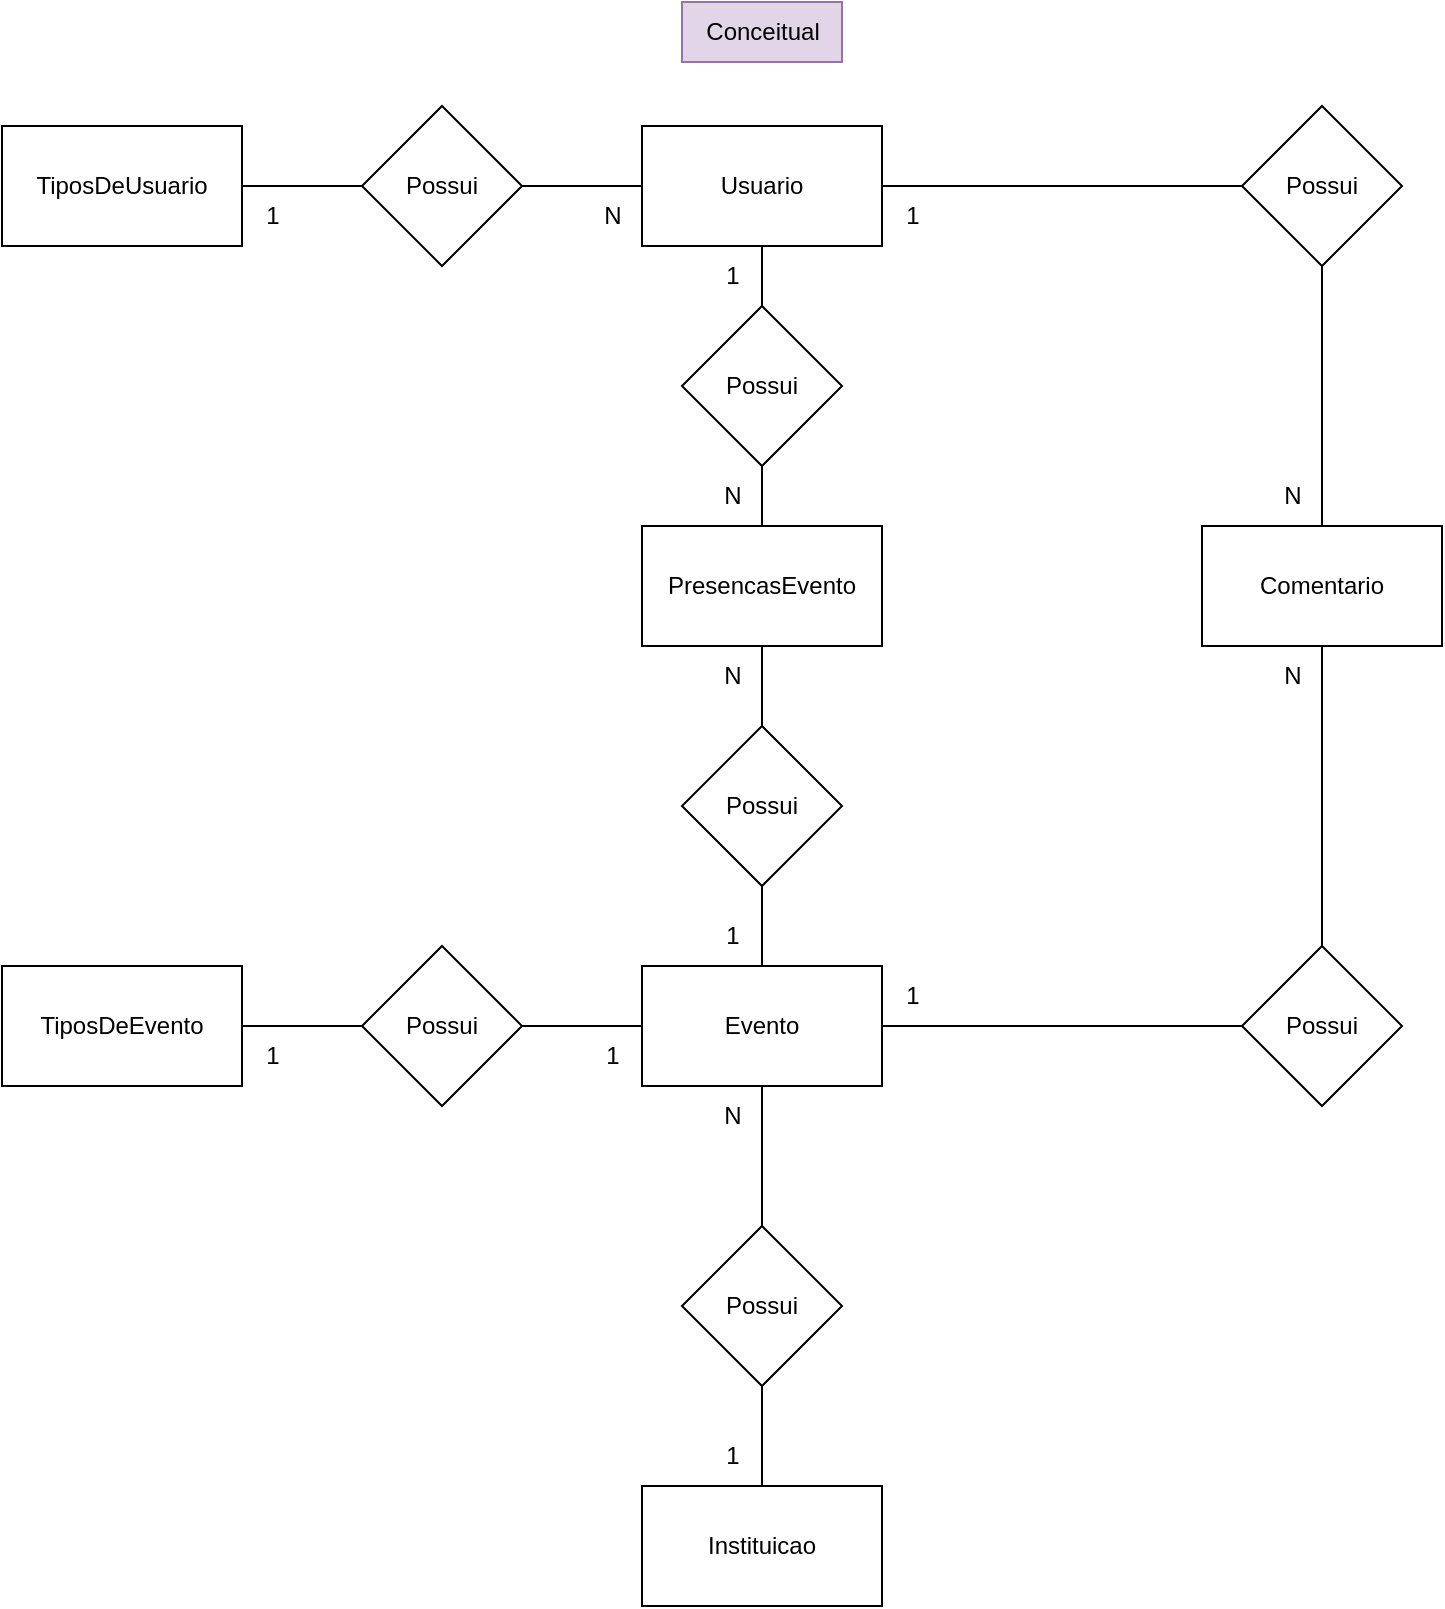 <mxfile version="21.6.7" type="device" pages="3">
  <diagram name="Página-1" id="TxITNb16myRC5j5fWGCL">
    <mxGraphModel dx="3434" dy="1436" grid="1" gridSize="10" guides="1" tooltips="1" connect="1" arrows="1" fold="1" page="1" pageScale="1" pageWidth="827" pageHeight="1169" math="0" shadow="0">
      <root>
        <mxCell id="0" />
        <mxCell id="1" parent="0" />
        <mxCell id="NT3encdTBeOaPiVJ_I1P-21" style="edgeStyle=orthogonalEdgeStyle;rounded=0;orthogonalLoop=1;jettySize=auto;html=1;exitX=0.5;exitY=1;exitDx=0;exitDy=0;entryX=0.5;entryY=0;entryDx=0;entryDy=0;endArrow=none;endFill=0;labelBackgroundColor=none;fontColor=default;" parent="1" source="NT3encdTBeOaPiVJ_I1P-1" target="NT3encdTBeOaPiVJ_I1P-20" edge="1">
          <mxGeometry relative="1" as="geometry" />
        </mxCell>
        <mxCell id="NT3encdTBeOaPiVJ_I1P-38" style="edgeStyle=orthogonalEdgeStyle;rounded=0;orthogonalLoop=1;jettySize=auto;html=1;exitX=1;exitY=0.5;exitDx=0;exitDy=0;entryX=0;entryY=0.5;entryDx=0;entryDy=0;endArrow=none;endFill=0;labelBackgroundColor=none;fontColor=default;" parent="1" source="NT3encdTBeOaPiVJ_I1P-1" edge="1">
          <mxGeometry relative="1" as="geometry">
            <mxPoint x="240" y="160" as="targetPoint" />
          </mxGeometry>
        </mxCell>
        <mxCell id="NT3encdTBeOaPiVJ_I1P-1" value="Usuario" style="rounded=0;whiteSpace=wrap;html=1;labelBackgroundColor=none;" parent="1" vertex="1">
          <mxGeometry x="-60" y="130" width="120" height="60" as="geometry" />
        </mxCell>
        <mxCell id="NT3encdTBeOaPiVJ_I1P-18" style="edgeStyle=orthogonalEdgeStyle;rounded=0;orthogonalLoop=1;jettySize=auto;html=1;exitX=1;exitY=0.5;exitDx=0;exitDy=0;entryX=0;entryY=0.5;entryDx=0;entryDy=0;endArrow=none;endFill=0;labelBackgroundColor=none;fontColor=default;" parent="1" source="NT3encdTBeOaPiVJ_I1P-2" target="NT3encdTBeOaPiVJ_I1P-17" edge="1">
          <mxGeometry relative="1" as="geometry" />
        </mxCell>
        <mxCell id="NT3encdTBeOaPiVJ_I1P-2" value="TiposDeUsuario" style="rounded=0;whiteSpace=wrap;html=1;labelBackgroundColor=none;" parent="1" vertex="1">
          <mxGeometry x="-380" y="130" width="120" height="60" as="geometry" />
        </mxCell>
        <mxCell id="NT3encdTBeOaPiVJ_I1P-32" style="edgeStyle=orthogonalEdgeStyle;rounded=0;orthogonalLoop=1;jettySize=auto;html=1;exitX=0.5;exitY=1;exitDx=0;exitDy=0;entryX=0.5;entryY=0;entryDx=0;entryDy=0;endArrow=none;endFill=0;labelBackgroundColor=none;fontColor=default;" parent="1" source="NT3encdTBeOaPiVJ_I1P-4" target="NT3encdTBeOaPiVJ_I1P-29" edge="1">
          <mxGeometry relative="1" as="geometry" />
        </mxCell>
        <mxCell id="NT3encdTBeOaPiVJ_I1P-36" style="edgeStyle=orthogonalEdgeStyle;rounded=0;orthogonalLoop=1;jettySize=auto;html=1;exitX=1;exitY=0.5;exitDx=0;exitDy=0;entryX=0;entryY=0.5;entryDx=0;entryDy=0;endArrow=none;endFill=0;labelBackgroundColor=none;fontColor=default;" parent="1" source="NT3encdTBeOaPiVJ_I1P-4" edge="1">
          <mxGeometry relative="1" as="geometry">
            <mxPoint x="240" y="580.0" as="targetPoint" />
          </mxGeometry>
        </mxCell>
        <mxCell id="NT3encdTBeOaPiVJ_I1P-4" value="Evento" style="rounded=0;whiteSpace=wrap;html=1;labelBackgroundColor=none;" parent="1" vertex="1">
          <mxGeometry x="-60" y="550" width="120" height="60" as="geometry" />
        </mxCell>
        <mxCell id="NT3encdTBeOaPiVJ_I1P-27" style="edgeStyle=orthogonalEdgeStyle;rounded=0;orthogonalLoop=1;jettySize=auto;html=1;exitX=1;exitY=0.5;exitDx=0;exitDy=0;entryX=0;entryY=0.5;entryDx=0;entryDy=0;endArrow=none;endFill=0;labelBackgroundColor=none;fontColor=default;" parent="1" source="NT3encdTBeOaPiVJ_I1P-5" target="NT3encdTBeOaPiVJ_I1P-26" edge="1">
          <mxGeometry relative="1" as="geometry" />
        </mxCell>
        <mxCell id="NT3encdTBeOaPiVJ_I1P-5" value="TiposDeEvento" style="rounded=0;whiteSpace=wrap;html=1;labelBackgroundColor=none;" parent="1" vertex="1">
          <mxGeometry x="-380" y="550" width="120" height="60" as="geometry" />
        </mxCell>
        <mxCell id="NT3encdTBeOaPiVJ_I1P-11" value="PresencasEvento" style="rounded=0;whiteSpace=wrap;html=1;labelBackgroundColor=none;" parent="1" vertex="1">
          <mxGeometry x="-60" y="330" width="120" height="60" as="geometry" />
        </mxCell>
        <mxCell id="NT3encdTBeOaPiVJ_I1P-14" value="Instituicao" style="rounded=0;whiteSpace=wrap;html=1;labelBackgroundColor=none;" parent="1" vertex="1">
          <mxGeometry x="-60" y="810" width="120" height="60" as="geometry" />
        </mxCell>
        <mxCell id="NT3encdTBeOaPiVJ_I1P-15" value="Comentario" style="rounded=0;whiteSpace=wrap;html=1;labelBackgroundColor=none;" parent="1" vertex="1">
          <mxGeometry x="220" y="330" width="120" height="60" as="geometry" />
        </mxCell>
        <mxCell id="NT3encdTBeOaPiVJ_I1P-19" style="edgeStyle=orthogonalEdgeStyle;rounded=0;orthogonalLoop=1;jettySize=auto;html=1;exitX=1;exitY=0.5;exitDx=0;exitDy=0;entryX=0;entryY=0.5;entryDx=0;entryDy=0;endArrow=none;endFill=0;labelBackgroundColor=none;fontColor=default;" parent="1" source="NT3encdTBeOaPiVJ_I1P-17" target="NT3encdTBeOaPiVJ_I1P-1" edge="1">
          <mxGeometry relative="1" as="geometry" />
        </mxCell>
        <mxCell id="NT3encdTBeOaPiVJ_I1P-17" value="Possui" style="rhombus;whiteSpace=wrap;html=1;labelBackgroundColor=none;" parent="1" vertex="1">
          <mxGeometry x="-200" y="120" width="80" height="80" as="geometry" />
        </mxCell>
        <mxCell id="NT3encdTBeOaPiVJ_I1P-22" style="edgeStyle=orthogonalEdgeStyle;rounded=0;orthogonalLoop=1;jettySize=auto;html=1;exitX=0.5;exitY=1;exitDx=0;exitDy=0;endArrow=none;endFill=0;labelBackgroundColor=none;fontColor=default;" parent="1" source="NT3encdTBeOaPiVJ_I1P-20" target="NT3encdTBeOaPiVJ_I1P-11" edge="1">
          <mxGeometry relative="1" as="geometry" />
        </mxCell>
        <mxCell id="NT3encdTBeOaPiVJ_I1P-20" value="Possui" style="rhombus;whiteSpace=wrap;html=1;labelBackgroundColor=none;" parent="1" vertex="1">
          <mxGeometry x="-40" y="220" width="80" height="80" as="geometry" />
        </mxCell>
        <mxCell id="NT3encdTBeOaPiVJ_I1P-25" style="edgeStyle=orthogonalEdgeStyle;rounded=0;orthogonalLoop=1;jettySize=auto;html=1;exitX=0.5;exitY=1;exitDx=0;exitDy=0;entryX=0.5;entryY=0;entryDx=0;entryDy=0;endArrow=none;endFill=0;labelBackgroundColor=none;fontColor=default;" parent="1" source="NT3encdTBeOaPiVJ_I1P-23" target="NT3encdTBeOaPiVJ_I1P-4" edge="1">
          <mxGeometry relative="1" as="geometry" />
        </mxCell>
        <mxCell id="u9tZD5u2JIxB1vSfO48r-9" style="edgeStyle=orthogonalEdgeStyle;rounded=0;orthogonalLoop=1;jettySize=auto;html=1;exitX=0.5;exitY=0;exitDx=0;exitDy=0;entryX=0.5;entryY=1;entryDx=0;entryDy=0;endArrow=none;endFill=0;labelBackgroundColor=none;fontColor=default;" parent="1" source="NT3encdTBeOaPiVJ_I1P-23" target="NT3encdTBeOaPiVJ_I1P-11" edge="1">
          <mxGeometry relative="1" as="geometry" />
        </mxCell>
        <mxCell id="NT3encdTBeOaPiVJ_I1P-23" value="Possui" style="rhombus;whiteSpace=wrap;html=1;labelBackgroundColor=none;" parent="1" vertex="1">
          <mxGeometry x="-40" y="430" width="80" height="80" as="geometry" />
        </mxCell>
        <mxCell id="NT3encdTBeOaPiVJ_I1P-28" style="edgeStyle=orthogonalEdgeStyle;rounded=0;orthogonalLoop=1;jettySize=auto;html=1;exitX=1;exitY=0.5;exitDx=0;exitDy=0;entryX=0;entryY=0.5;entryDx=0;entryDy=0;endArrow=none;endFill=0;labelBackgroundColor=none;fontColor=default;" parent="1" source="NT3encdTBeOaPiVJ_I1P-26" target="NT3encdTBeOaPiVJ_I1P-4" edge="1">
          <mxGeometry relative="1" as="geometry" />
        </mxCell>
        <mxCell id="NT3encdTBeOaPiVJ_I1P-26" value="Possui" style="rhombus;whiteSpace=wrap;html=1;labelBackgroundColor=none;" parent="1" vertex="1">
          <mxGeometry x="-200" y="540" width="80" height="80" as="geometry" />
        </mxCell>
        <mxCell id="NT3encdTBeOaPiVJ_I1P-33" style="edgeStyle=orthogonalEdgeStyle;rounded=0;orthogonalLoop=1;jettySize=auto;html=1;exitX=0.5;exitY=1;exitDx=0;exitDy=0;entryX=0.5;entryY=0;entryDx=0;entryDy=0;endArrow=none;endFill=0;labelBackgroundColor=none;fontColor=default;" parent="1" source="NT3encdTBeOaPiVJ_I1P-29" target="NT3encdTBeOaPiVJ_I1P-14" edge="1">
          <mxGeometry relative="1" as="geometry" />
        </mxCell>
        <mxCell id="NT3encdTBeOaPiVJ_I1P-29" value="Possui" style="rhombus;whiteSpace=wrap;html=1;labelBackgroundColor=none;" parent="1" vertex="1">
          <mxGeometry x="-40" y="680" width="80" height="80" as="geometry" />
        </mxCell>
        <mxCell id="NT3encdTBeOaPiVJ_I1P-37" style="edgeStyle=orthogonalEdgeStyle;rounded=0;orthogonalLoop=1;jettySize=auto;html=1;entryX=0.5;entryY=1;entryDx=0;entryDy=0;endArrow=none;endFill=0;labelBackgroundColor=none;fontColor=default;" parent="1" edge="1">
          <mxGeometry relative="1" as="geometry">
            <mxPoint x="280" y="540.0" as="sourcePoint" />
            <mxPoint x="280" y="390" as="targetPoint" />
          </mxGeometry>
        </mxCell>
        <mxCell id="NT3encdTBeOaPiVJ_I1P-34" value="Possui" style="rhombus;whiteSpace=wrap;html=1;labelBackgroundColor=none;" parent="1" vertex="1">
          <mxGeometry x="240" y="540" width="80" height="80" as="geometry" />
        </mxCell>
        <mxCell id="NT3encdTBeOaPiVJ_I1P-39" style="edgeStyle=orthogonalEdgeStyle;rounded=0;orthogonalLoop=1;jettySize=auto;html=1;exitX=0.5;exitY=1;exitDx=0;exitDy=0;entryX=0.5;entryY=0;entryDx=0;entryDy=0;endArrow=none;endFill=0;labelBackgroundColor=none;fontColor=default;" parent="1" edge="1">
          <mxGeometry relative="1" as="geometry">
            <mxPoint x="280" y="200" as="sourcePoint" />
            <mxPoint x="280" y="330" as="targetPoint" />
          </mxGeometry>
        </mxCell>
        <mxCell id="NT3encdTBeOaPiVJ_I1P-35" value="Possui" style="rhombus;whiteSpace=wrap;html=1;labelBackgroundColor=none;" parent="1" vertex="1">
          <mxGeometry x="240" y="120" width="80" height="80" as="geometry" />
        </mxCell>
        <mxCell id="NT3encdTBeOaPiVJ_I1P-40" value="1" style="text;html=1;align=center;verticalAlign=middle;resizable=0;points=[];autosize=1;strokeColor=none;fillColor=none;labelBackgroundColor=none;" parent="1" vertex="1">
          <mxGeometry x="-260" y="160" width="30" height="30" as="geometry" />
        </mxCell>
        <mxCell id="NT3encdTBeOaPiVJ_I1P-41" value="N" style="text;html=1;align=center;verticalAlign=middle;resizable=0;points=[];autosize=1;strokeColor=none;fillColor=none;labelBackgroundColor=none;" parent="1" vertex="1">
          <mxGeometry x="-90" y="160" width="30" height="30" as="geometry" />
        </mxCell>
        <mxCell id="u9tZD5u2JIxB1vSfO48r-2" value="1" style="text;html=1;align=center;verticalAlign=middle;resizable=0;points=[];autosize=1;strokeColor=none;fillColor=none;labelBackgroundColor=none;" parent="1" vertex="1">
          <mxGeometry x="-30" y="190" width="30" height="30" as="geometry" />
        </mxCell>
        <mxCell id="u9tZD5u2JIxB1vSfO48r-3" value="N" style="text;html=1;align=center;verticalAlign=middle;resizable=0;points=[];autosize=1;strokeColor=none;fillColor=none;labelBackgroundColor=none;" parent="1" vertex="1">
          <mxGeometry x="-30" y="300" width="30" height="30" as="geometry" />
        </mxCell>
        <mxCell id="u9tZD5u2JIxB1vSfO48r-4" value="N" style="text;html=1;align=center;verticalAlign=middle;resizable=0;points=[];autosize=1;strokeColor=none;fillColor=none;labelBackgroundColor=none;" parent="1" vertex="1">
          <mxGeometry x="-30" y="390" width="30" height="30" as="geometry" />
        </mxCell>
        <mxCell id="u9tZD5u2JIxB1vSfO48r-6" value="1" style="text;html=1;align=center;verticalAlign=middle;resizable=0;points=[];autosize=1;strokeColor=none;fillColor=none;labelBackgroundColor=none;" parent="1" vertex="1">
          <mxGeometry x="-30" y="520" width="30" height="30" as="geometry" />
        </mxCell>
        <mxCell id="u9tZD5u2JIxB1vSfO48r-7" value="1" style="text;html=1;align=center;verticalAlign=middle;resizable=0;points=[];autosize=1;strokeColor=none;fillColor=none;labelBackgroundColor=none;" parent="1" vertex="1">
          <mxGeometry x="-90" y="580" width="30" height="30" as="geometry" />
        </mxCell>
        <mxCell id="u9tZD5u2JIxB1vSfO48r-8" value="1" style="text;html=1;align=center;verticalAlign=middle;resizable=0;points=[];autosize=1;strokeColor=none;fillColor=none;labelBackgroundColor=none;" parent="1" vertex="1">
          <mxGeometry x="-260" y="580" width="30" height="30" as="geometry" />
        </mxCell>
        <mxCell id="u9tZD5u2JIxB1vSfO48r-10" value="1" style="text;html=1;align=center;verticalAlign=middle;resizable=0;points=[];autosize=1;strokeColor=none;fillColor=none;labelBackgroundColor=none;" parent="1" vertex="1">
          <mxGeometry x="-30" y="780" width="30" height="30" as="geometry" />
        </mxCell>
        <mxCell id="u9tZD5u2JIxB1vSfO48r-11" value="N" style="text;html=1;align=center;verticalAlign=middle;resizable=0;points=[];autosize=1;strokeColor=none;fillColor=none;labelBackgroundColor=none;" parent="1" vertex="1">
          <mxGeometry x="-30" y="610" width="30" height="30" as="geometry" />
        </mxCell>
        <mxCell id="u9tZD5u2JIxB1vSfO48r-12" value="1" style="text;html=1;align=center;verticalAlign=middle;resizable=0;points=[];autosize=1;strokeColor=none;fillColor=none;labelBackgroundColor=none;" parent="1" vertex="1">
          <mxGeometry x="60" y="550" width="30" height="30" as="geometry" />
        </mxCell>
        <mxCell id="u9tZD5u2JIxB1vSfO48r-13" value="N" style="text;html=1;align=center;verticalAlign=middle;resizable=0;points=[];autosize=1;strokeColor=none;fillColor=none;labelBackgroundColor=none;" parent="1" vertex="1">
          <mxGeometry x="250" y="390" width="30" height="30" as="geometry" />
        </mxCell>
        <mxCell id="u9tZD5u2JIxB1vSfO48r-14" value="1" style="text;html=1;align=center;verticalAlign=middle;resizable=0;points=[];autosize=1;strokeColor=none;fillColor=none;labelBackgroundColor=none;" parent="1" vertex="1">
          <mxGeometry x="60" y="160" width="30" height="30" as="geometry" />
        </mxCell>
        <mxCell id="u9tZD5u2JIxB1vSfO48r-15" value="N" style="text;html=1;align=center;verticalAlign=middle;resizable=0;points=[];autosize=1;strokeColor=none;fillColor=none;labelBackgroundColor=none;" parent="1" vertex="1">
          <mxGeometry x="250" y="300" width="30" height="30" as="geometry" />
        </mxCell>
        <mxCell id="u9tZD5u2JIxB1vSfO48r-16" value="Conceitual" style="text;html=1;align=center;verticalAlign=middle;resizable=0;points=[];autosize=1;labelBackgroundColor=none;fillColor=#e1d5e7;strokeColor=#9673a6;" parent="1" vertex="1">
          <mxGeometry x="-40" y="68" width="80" height="30" as="geometry" />
        </mxCell>
      </root>
    </mxGraphModel>
  </diagram>
  <diagram id="GRim52gsspnx2wR2ThnN" name="Página-2">
    <mxGraphModel dx="2261" dy="790" grid="1" gridSize="10" guides="1" tooltips="1" connect="1" arrows="1" fold="1" page="1" pageScale="1" pageWidth="827" pageHeight="1169" math="0" shadow="0">
      <root>
        <mxCell id="0" />
        <mxCell id="1" parent="0" />
        <mxCell id="PRXvlnKpvdavrpz8xx1M-43" value="Lógico" style="text;html=1;align=center;verticalAlign=middle;resizable=0;points=[];autosize=1;labelBackgroundColor=none;fillColor=#e1d5e7;strokeColor=#9673a6;" parent="1" vertex="1">
          <mxGeometry x="-30" y="60" width="60" height="30" as="geometry" />
        </mxCell>
        <mxCell id="PRXvlnKpvdavrpz8xx1M-44" value="TiposDeUsuario" style="shape=table;startSize=30;container=1;collapsible=1;childLayout=tableLayout;fixedRows=1;rowLines=0;fontStyle=1;align=center;resizeLast=1;html=1;labelBackgroundColor=none;" parent="1" vertex="1">
          <mxGeometry x="-600" y="190" width="180" height="90" as="geometry" />
        </mxCell>
        <mxCell id="PRXvlnKpvdavrpz8xx1M-45" value="" style="shape=tableRow;horizontal=0;startSize=0;swimlaneHead=0;swimlaneBody=0;fillColor=none;collapsible=0;dropTarget=0;points=[[0,0.5],[1,0.5]];portConstraint=eastwest;top=0;left=0;right=0;bottom=1;labelBackgroundColor=none;" parent="PRXvlnKpvdavrpz8xx1M-44" vertex="1">
          <mxGeometry y="30" width="180" height="30" as="geometry" />
        </mxCell>
        <mxCell id="PRXvlnKpvdavrpz8xx1M-46" value="PK" style="shape=partialRectangle;connectable=0;fillColor=none;top=0;left=0;bottom=0;right=0;fontStyle=1;overflow=hidden;whiteSpace=wrap;html=1;labelBackgroundColor=none;" parent="PRXvlnKpvdavrpz8xx1M-45" vertex="1">
          <mxGeometry width="30" height="30" as="geometry">
            <mxRectangle width="30" height="30" as="alternateBounds" />
          </mxGeometry>
        </mxCell>
        <mxCell id="PRXvlnKpvdavrpz8xx1M-47" value="IdTiposDeUsuarios" style="shape=partialRectangle;connectable=0;fillColor=none;top=0;left=0;bottom=0;right=0;align=left;spacingLeft=6;fontStyle=5;overflow=hidden;whiteSpace=wrap;html=1;labelBackgroundColor=none;" parent="PRXvlnKpvdavrpz8xx1M-45" vertex="1">
          <mxGeometry x="30" width="150" height="30" as="geometry">
            <mxRectangle width="150" height="30" as="alternateBounds" />
          </mxGeometry>
        </mxCell>
        <mxCell id="PRXvlnKpvdavrpz8xx1M-48" value="" style="shape=tableRow;horizontal=0;startSize=0;swimlaneHead=0;swimlaneBody=0;fillColor=none;collapsible=0;dropTarget=0;points=[[0,0.5],[1,0.5]];portConstraint=eastwest;top=0;left=0;right=0;bottom=0;labelBackgroundColor=none;" parent="PRXvlnKpvdavrpz8xx1M-44" vertex="1">
          <mxGeometry y="60" width="180" height="30" as="geometry" />
        </mxCell>
        <mxCell id="PRXvlnKpvdavrpz8xx1M-49" value="" style="shape=partialRectangle;connectable=0;fillColor=none;top=0;left=0;bottom=0;right=0;editable=1;overflow=hidden;whiteSpace=wrap;html=1;labelBackgroundColor=none;" parent="PRXvlnKpvdavrpz8xx1M-48" vertex="1">
          <mxGeometry width="30" height="30" as="geometry">
            <mxRectangle width="30" height="30" as="alternateBounds" />
          </mxGeometry>
        </mxCell>
        <mxCell id="PRXvlnKpvdavrpz8xx1M-50" value="TituloTipoUsuario" style="shape=partialRectangle;connectable=0;fillColor=none;top=0;left=0;bottom=0;right=0;align=left;spacingLeft=6;overflow=hidden;whiteSpace=wrap;html=1;labelBackgroundColor=none;" parent="PRXvlnKpvdavrpz8xx1M-48" vertex="1">
          <mxGeometry x="30" width="150" height="30" as="geometry">
            <mxRectangle width="150" height="30" as="alternateBounds" />
          </mxGeometry>
        </mxCell>
        <mxCell id="PRXvlnKpvdavrpz8xx1M-79" value="Usuario" style="shape=table;startSize=30;container=1;collapsible=1;childLayout=tableLayout;fixedRows=1;rowLines=0;fontStyle=1;align=center;resizeLast=1;html=1;whiteSpace=wrap;labelBackgroundColor=none;" parent="1" vertex="1">
          <mxGeometry x="-350" y="190" width="180" height="180" as="geometry" />
        </mxCell>
        <mxCell id="PRXvlnKpvdavrpz8xx1M-80" value="" style="shape=tableRow;horizontal=0;startSize=0;swimlaneHead=0;swimlaneBody=0;fillColor=none;collapsible=0;dropTarget=0;points=[[0,0.5],[1,0.5]];portConstraint=eastwest;top=0;left=0;right=0;bottom=0;html=1;labelBackgroundColor=none;" parent="PRXvlnKpvdavrpz8xx1M-79" vertex="1">
          <mxGeometry y="30" width="180" height="30" as="geometry" />
        </mxCell>
        <mxCell id="PRXvlnKpvdavrpz8xx1M-81" value="PK" style="shape=partialRectangle;connectable=0;fillColor=none;top=0;left=0;bottom=0;right=0;fontStyle=1;overflow=hidden;html=1;whiteSpace=wrap;labelBackgroundColor=none;" parent="PRXvlnKpvdavrpz8xx1M-80" vertex="1">
          <mxGeometry width="60" height="30" as="geometry">
            <mxRectangle width="60" height="30" as="alternateBounds" />
          </mxGeometry>
        </mxCell>
        <mxCell id="PRXvlnKpvdavrpz8xx1M-82" value="IdUsuario" style="shape=partialRectangle;connectable=0;fillColor=none;top=0;left=0;bottom=0;right=0;align=left;spacingLeft=6;fontStyle=5;overflow=hidden;html=1;whiteSpace=wrap;labelBackgroundColor=none;" parent="PRXvlnKpvdavrpz8xx1M-80" vertex="1">
          <mxGeometry x="60" width="120" height="30" as="geometry">
            <mxRectangle width="120" height="30" as="alternateBounds" />
          </mxGeometry>
        </mxCell>
        <mxCell id="PRXvlnKpvdavrpz8xx1M-83" value="" style="shape=tableRow;horizontal=0;startSize=0;swimlaneHead=0;swimlaneBody=0;fillColor=none;collapsible=0;dropTarget=0;points=[[0,0.5],[1,0.5]];portConstraint=eastwest;top=0;left=0;right=0;bottom=1;html=1;labelBackgroundColor=none;" parent="PRXvlnKpvdavrpz8xx1M-79" vertex="1">
          <mxGeometry y="60" width="180" height="30" as="geometry" />
        </mxCell>
        <mxCell id="PRXvlnKpvdavrpz8xx1M-84" value="FK" style="shape=partialRectangle;connectable=0;fillColor=none;top=0;left=0;bottom=0;right=0;fontStyle=1;overflow=hidden;html=1;whiteSpace=wrap;labelBackgroundColor=none;" parent="PRXvlnKpvdavrpz8xx1M-83" vertex="1">
          <mxGeometry width="60" height="30" as="geometry">
            <mxRectangle width="60" height="30" as="alternateBounds" />
          </mxGeometry>
        </mxCell>
        <mxCell id="PRXvlnKpvdavrpz8xx1M-85" value="IdTiposDeUsuario" style="shape=partialRectangle;connectable=0;fillColor=none;top=0;left=0;bottom=0;right=0;align=left;spacingLeft=6;fontStyle=5;overflow=hidden;html=1;whiteSpace=wrap;labelBackgroundColor=none;" parent="PRXvlnKpvdavrpz8xx1M-83" vertex="1">
          <mxGeometry x="60" width="120" height="30" as="geometry">
            <mxRectangle width="120" height="30" as="alternateBounds" />
          </mxGeometry>
        </mxCell>
        <mxCell id="PRXvlnKpvdavrpz8xx1M-86" value="" style="shape=tableRow;horizontal=0;startSize=0;swimlaneHead=0;swimlaneBody=0;fillColor=none;collapsible=0;dropTarget=0;points=[[0,0.5],[1,0.5]];portConstraint=eastwest;top=0;left=0;right=0;bottom=0;html=1;labelBackgroundColor=none;" parent="PRXvlnKpvdavrpz8xx1M-79" vertex="1">
          <mxGeometry y="90" width="180" height="30" as="geometry" />
        </mxCell>
        <mxCell id="PRXvlnKpvdavrpz8xx1M-87" value="" style="shape=partialRectangle;connectable=0;fillColor=none;top=0;left=0;bottom=0;right=0;editable=1;overflow=hidden;html=1;whiteSpace=wrap;labelBackgroundColor=none;" parent="PRXvlnKpvdavrpz8xx1M-86" vertex="1">
          <mxGeometry width="60" height="30" as="geometry">
            <mxRectangle width="60" height="30" as="alternateBounds" />
          </mxGeometry>
        </mxCell>
        <mxCell id="PRXvlnKpvdavrpz8xx1M-88" value="Nome" style="shape=partialRectangle;connectable=0;fillColor=none;top=0;left=0;bottom=0;right=0;align=left;spacingLeft=6;overflow=hidden;html=1;whiteSpace=wrap;labelBackgroundColor=none;" parent="PRXvlnKpvdavrpz8xx1M-86" vertex="1">
          <mxGeometry x="60" width="120" height="30" as="geometry">
            <mxRectangle width="120" height="30" as="alternateBounds" />
          </mxGeometry>
        </mxCell>
        <mxCell id="PRXvlnKpvdavrpz8xx1M-89" value="" style="shape=tableRow;horizontal=0;startSize=0;swimlaneHead=0;swimlaneBody=0;fillColor=none;collapsible=0;dropTarget=0;points=[[0,0.5],[1,0.5]];portConstraint=eastwest;top=0;left=0;right=0;bottom=0;html=1;labelBackgroundColor=none;" parent="PRXvlnKpvdavrpz8xx1M-79" vertex="1">
          <mxGeometry y="120" width="180" height="30" as="geometry" />
        </mxCell>
        <mxCell id="PRXvlnKpvdavrpz8xx1M-90" value="" style="shape=partialRectangle;connectable=0;fillColor=none;top=0;left=0;bottom=0;right=0;editable=1;overflow=hidden;html=1;whiteSpace=wrap;labelBackgroundColor=none;" parent="PRXvlnKpvdavrpz8xx1M-89" vertex="1">
          <mxGeometry width="60" height="30" as="geometry">
            <mxRectangle width="60" height="30" as="alternateBounds" />
          </mxGeometry>
        </mxCell>
        <mxCell id="PRXvlnKpvdavrpz8xx1M-91" value="Email" style="shape=partialRectangle;connectable=0;fillColor=none;top=0;left=0;bottom=0;right=0;align=left;spacingLeft=6;overflow=hidden;html=1;whiteSpace=wrap;labelBackgroundColor=none;" parent="PRXvlnKpvdavrpz8xx1M-89" vertex="1">
          <mxGeometry x="60" width="120" height="30" as="geometry">
            <mxRectangle width="120" height="30" as="alternateBounds" />
          </mxGeometry>
        </mxCell>
        <mxCell id="PRXvlnKpvdavrpz8xx1M-92" style="shape=tableRow;horizontal=0;startSize=0;swimlaneHead=0;swimlaneBody=0;fillColor=none;collapsible=0;dropTarget=0;points=[[0,0.5],[1,0.5]];portConstraint=eastwest;top=0;left=0;right=0;bottom=0;html=1;labelBackgroundColor=none;" parent="PRXvlnKpvdavrpz8xx1M-79" vertex="1">
          <mxGeometry y="150" width="180" height="30" as="geometry" />
        </mxCell>
        <mxCell id="PRXvlnKpvdavrpz8xx1M-93" style="shape=partialRectangle;connectable=0;fillColor=none;top=0;left=0;bottom=0;right=0;editable=1;overflow=hidden;html=1;whiteSpace=wrap;labelBackgroundColor=none;" parent="PRXvlnKpvdavrpz8xx1M-92" vertex="1">
          <mxGeometry width="60" height="30" as="geometry">
            <mxRectangle width="60" height="30" as="alternateBounds" />
          </mxGeometry>
        </mxCell>
        <mxCell id="PRXvlnKpvdavrpz8xx1M-94" value="Senha" style="shape=partialRectangle;connectable=0;fillColor=none;top=0;left=0;bottom=0;right=0;align=left;spacingLeft=6;overflow=hidden;html=1;whiteSpace=wrap;labelBackgroundColor=none;" parent="PRXvlnKpvdavrpz8xx1M-92" vertex="1">
          <mxGeometry x="60" width="120" height="30" as="geometry">
            <mxRectangle width="120" height="30" as="alternateBounds" />
          </mxGeometry>
        </mxCell>
        <mxCell id="PRXvlnKpvdavrpz8xx1M-96" value="" style="edgeStyle=entityRelationEdgeStyle;fontSize=12;html=1;endArrow=ERoneToMany;rounded=0;entryX=0;entryY=0.5;entryDx=0;entryDy=0;exitX=1;exitY=0.5;exitDx=0;exitDy=0;labelBackgroundColor=none;fontColor=default;" parent="1" source="PRXvlnKpvdavrpz8xx1M-45" target="PRXvlnKpvdavrpz8xx1M-83" edge="1">
          <mxGeometry width="100" height="100" relative="1" as="geometry">
            <mxPoint x="-415" y="260" as="sourcePoint" />
            <mxPoint x="-315" y="160" as="targetPoint" />
          </mxGeometry>
        </mxCell>
        <mxCell id="PRXvlnKpvdavrpz8xx1M-97" value="PresencasEvento" style="shape=table;startSize=30;container=1;collapsible=1;childLayout=tableLayout;fixedRows=1;rowLines=0;fontStyle=1;align=center;resizeLast=1;html=1;whiteSpace=wrap;labelBackgroundColor=none;" parent="1" vertex="1">
          <mxGeometry x="-75" y="190" width="180" height="150" as="geometry" />
        </mxCell>
        <mxCell id="PRXvlnKpvdavrpz8xx1M-98" value="" style="shape=tableRow;horizontal=0;startSize=0;swimlaneHead=0;swimlaneBody=0;fillColor=none;collapsible=0;dropTarget=0;points=[[0,0.5],[1,0.5]];portConstraint=eastwest;top=0;left=0;right=0;bottom=0;html=1;labelBackgroundColor=none;" parent="PRXvlnKpvdavrpz8xx1M-97" vertex="1">
          <mxGeometry y="30" width="180" height="30" as="geometry" />
        </mxCell>
        <mxCell id="PRXvlnKpvdavrpz8xx1M-99" value="PK" style="shape=partialRectangle;connectable=0;fillColor=none;top=0;left=0;bottom=0;right=0;fontStyle=1;overflow=hidden;html=1;whiteSpace=wrap;labelBackgroundColor=none;" parent="PRXvlnKpvdavrpz8xx1M-98" vertex="1">
          <mxGeometry width="60" height="30" as="geometry">
            <mxRectangle width="60" height="30" as="alternateBounds" />
          </mxGeometry>
        </mxCell>
        <mxCell id="PRXvlnKpvdavrpz8xx1M-100" value="IdPresencaEvento" style="shape=partialRectangle;connectable=0;fillColor=none;top=0;left=0;bottom=0;right=0;align=left;spacingLeft=6;fontStyle=5;overflow=hidden;html=1;whiteSpace=wrap;labelBackgroundColor=none;" parent="PRXvlnKpvdavrpz8xx1M-98" vertex="1">
          <mxGeometry x="60" width="120" height="30" as="geometry">
            <mxRectangle width="120" height="30" as="alternateBounds" />
          </mxGeometry>
        </mxCell>
        <mxCell id="PRXvlnKpvdavrpz8xx1M-147" style="shape=tableRow;horizontal=0;startSize=0;swimlaneHead=0;swimlaneBody=0;fillColor=none;collapsible=0;dropTarget=0;points=[[0,0.5],[1,0.5]];portConstraint=eastwest;top=0;left=0;right=0;bottom=0;html=1;labelBackgroundColor=none;" parent="PRXvlnKpvdavrpz8xx1M-97" vertex="1">
          <mxGeometry y="60" width="180" height="30" as="geometry" />
        </mxCell>
        <mxCell id="PRXvlnKpvdavrpz8xx1M-148" value="FK" style="shape=partialRectangle;connectable=0;fillColor=none;top=0;left=0;bottom=0;right=0;fontStyle=1;overflow=hidden;html=1;whiteSpace=wrap;labelBackgroundColor=none;" parent="PRXvlnKpvdavrpz8xx1M-147" vertex="1">
          <mxGeometry width="60" height="30" as="geometry">
            <mxRectangle width="60" height="30" as="alternateBounds" />
          </mxGeometry>
        </mxCell>
        <mxCell id="PRXvlnKpvdavrpz8xx1M-149" value="IdUsuario" style="shape=partialRectangle;connectable=0;fillColor=none;top=0;left=0;bottom=0;right=0;align=left;spacingLeft=6;fontStyle=5;overflow=hidden;html=1;whiteSpace=wrap;labelBackgroundColor=none;" parent="PRXvlnKpvdavrpz8xx1M-147" vertex="1">
          <mxGeometry x="60" width="120" height="30" as="geometry">
            <mxRectangle width="120" height="30" as="alternateBounds" />
          </mxGeometry>
        </mxCell>
        <mxCell id="PRXvlnKpvdavrpz8xx1M-101" value="" style="shape=tableRow;horizontal=0;startSize=0;swimlaneHead=0;swimlaneBody=0;fillColor=none;collapsible=0;dropTarget=0;points=[[0,0.5],[1,0.5]];portConstraint=eastwest;top=0;left=0;right=0;bottom=1;html=1;labelBackgroundColor=none;" parent="PRXvlnKpvdavrpz8xx1M-97" vertex="1">
          <mxGeometry y="90" width="180" height="30" as="geometry" />
        </mxCell>
        <mxCell id="PRXvlnKpvdavrpz8xx1M-102" value="FK" style="shape=partialRectangle;connectable=0;fillColor=none;top=0;left=0;bottom=0;right=0;fontStyle=1;overflow=hidden;html=1;whiteSpace=wrap;labelBackgroundColor=none;" parent="PRXvlnKpvdavrpz8xx1M-101" vertex="1">
          <mxGeometry width="60" height="30" as="geometry">
            <mxRectangle width="60" height="30" as="alternateBounds" />
          </mxGeometry>
        </mxCell>
        <mxCell id="PRXvlnKpvdavrpz8xx1M-103" value="IdEvento" style="shape=partialRectangle;connectable=0;fillColor=none;top=0;left=0;bottom=0;right=0;align=left;spacingLeft=6;fontStyle=5;overflow=hidden;html=1;whiteSpace=wrap;labelBackgroundColor=none;" parent="PRXvlnKpvdavrpz8xx1M-101" vertex="1">
          <mxGeometry x="60" width="120" height="30" as="geometry">
            <mxRectangle width="120" height="30" as="alternateBounds" />
          </mxGeometry>
        </mxCell>
        <mxCell id="PRXvlnKpvdavrpz8xx1M-104" value="" style="shape=tableRow;horizontal=0;startSize=0;swimlaneHead=0;swimlaneBody=0;fillColor=none;collapsible=0;dropTarget=0;points=[[0,0.5],[1,0.5]];portConstraint=eastwest;top=0;left=0;right=0;bottom=0;html=1;labelBackgroundColor=none;" parent="PRXvlnKpvdavrpz8xx1M-97" vertex="1">
          <mxGeometry y="120" width="180" height="30" as="geometry" />
        </mxCell>
        <mxCell id="PRXvlnKpvdavrpz8xx1M-105" value="" style="shape=partialRectangle;connectable=0;fillColor=none;top=0;left=0;bottom=0;right=0;editable=1;overflow=hidden;html=1;whiteSpace=wrap;labelBackgroundColor=none;" parent="PRXvlnKpvdavrpz8xx1M-104" vertex="1">
          <mxGeometry width="60" height="30" as="geometry">
            <mxRectangle width="60" height="30" as="alternateBounds" />
          </mxGeometry>
        </mxCell>
        <mxCell id="PRXvlnKpvdavrpz8xx1M-106" value="Situacao" style="shape=partialRectangle;connectable=0;fillColor=none;top=0;left=0;bottom=0;right=0;align=left;spacingLeft=6;overflow=hidden;html=1;whiteSpace=wrap;labelBackgroundColor=none;" parent="PRXvlnKpvdavrpz8xx1M-104" vertex="1">
          <mxGeometry x="60" width="120" height="30" as="geometry">
            <mxRectangle width="120" height="30" as="alternateBounds" />
          </mxGeometry>
        </mxCell>
        <mxCell id="PRXvlnKpvdavrpz8xx1M-151" value="" style="edgeStyle=entityRelationEdgeStyle;fontSize=12;html=1;endArrow=ERoneToMany;rounded=0;entryX=0;entryY=0.5;entryDx=0;entryDy=0;exitX=1;exitY=0.5;exitDx=0;exitDy=0;labelBackgroundColor=none;fontColor=default;" parent="1" source="PRXvlnKpvdavrpz8xx1M-80" target="PRXvlnKpvdavrpz8xx1M-147" edge="1">
          <mxGeometry width="100" height="100" relative="1" as="geometry">
            <mxPoint x="-145" y="208" as="sourcePoint" />
            <mxPoint x="-115" y="298" as="targetPoint" />
          </mxGeometry>
        </mxCell>
        <mxCell id="PRXvlnKpvdavrpz8xx1M-154" value="Evento" style="shape=table;startSize=30;container=1;collapsible=1;childLayout=tableLayout;fixedRows=1;rowLines=0;fontStyle=1;align=center;resizeLast=1;html=1;whiteSpace=wrap;labelBackgroundColor=none;" parent="1" vertex="1">
          <mxGeometry x="175" y="190" width="180" height="210" as="geometry" />
        </mxCell>
        <mxCell id="PRXvlnKpvdavrpz8xx1M-155" value="" style="shape=tableRow;horizontal=0;startSize=0;swimlaneHead=0;swimlaneBody=0;fillColor=none;collapsible=0;dropTarget=0;points=[[0,0.5],[1,0.5]];portConstraint=eastwest;top=0;left=0;right=0;bottom=0;html=1;labelBackgroundColor=none;" parent="PRXvlnKpvdavrpz8xx1M-154" vertex="1">
          <mxGeometry y="30" width="180" height="30" as="geometry" />
        </mxCell>
        <mxCell id="PRXvlnKpvdavrpz8xx1M-156" value="PK" style="shape=partialRectangle;connectable=0;fillColor=none;top=0;left=0;bottom=0;right=0;fontStyle=1;overflow=hidden;html=1;whiteSpace=wrap;labelBackgroundColor=none;" parent="PRXvlnKpvdavrpz8xx1M-155" vertex="1">
          <mxGeometry width="60" height="30" as="geometry">
            <mxRectangle width="60" height="30" as="alternateBounds" />
          </mxGeometry>
        </mxCell>
        <mxCell id="PRXvlnKpvdavrpz8xx1M-157" value="IdEvento" style="shape=partialRectangle;connectable=0;fillColor=none;top=0;left=0;bottom=0;right=0;align=left;spacingLeft=6;fontStyle=5;overflow=hidden;html=1;whiteSpace=wrap;labelBackgroundColor=none;" parent="PRXvlnKpvdavrpz8xx1M-155" vertex="1">
          <mxGeometry x="60" width="120" height="30" as="geometry">
            <mxRectangle width="120" height="30" as="alternateBounds" />
          </mxGeometry>
        </mxCell>
        <mxCell id="PRXvlnKpvdavrpz8xx1M-170" style="shape=tableRow;horizontal=0;startSize=0;swimlaneHead=0;swimlaneBody=0;fillColor=none;collapsible=0;dropTarget=0;points=[[0,0.5],[1,0.5]];portConstraint=eastwest;top=0;left=0;right=0;bottom=0;html=1;labelBackgroundColor=none;" parent="PRXvlnKpvdavrpz8xx1M-154" vertex="1">
          <mxGeometry y="60" width="180" height="30" as="geometry" />
        </mxCell>
        <mxCell id="PRXvlnKpvdavrpz8xx1M-171" value="FK" style="shape=partialRectangle;connectable=0;fillColor=none;top=0;left=0;bottom=0;right=0;fontStyle=1;overflow=hidden;html=1;whiteSpace=wrap;labelBackgroundColor=none;" parent="PRXvlnKpvdavrpz8xx1M-170" vertex="1">
          <mxGeometry width="60" height="30" as="geometry">
            <mxRectangle width="60" height="30" as="alternateBounds" />
          </mxGeometry>
        </mxCell>
        <mxCell id="PRXvlnKpvdavrpz8xx1M-172" value="IdTipoDeEvento" style="shape=partialRectangle;connectable=0;fillColor=none;top=0;left=0;bottom=0;right=0;align=left;spacingLeft=6;fontStyle=5;overflow=hidden;html=1;whiteSpace=wrap;labelBackgroundColor=none;" parent="PRXvlnKpvdavrpz8xx1M-170" vertex="1">
          <mxGeometry x="60" width="120" height="30" as="geometry">
            <mxRectangle width="120" height="30" as="alternateBounds" />
          </mxGeometry>
        </mxCell>
        <mxCell id="PRXvlnKpvdavrpz8xx1M-158" value="" style="shape=tableRow;horizontal=0;startSize=0;swimlaneHead=0;swimlaneBody=0;fillColor=none;collapsible=0;dropTarget=0;points=[[0,0.5],[1,0.5]];portConstraint=eastwest;top=0;left=0;right=0;bottom=1;html=1;labelBackgroundColor=none;" parent="PRXvlnKpvdavrpz8xx1M-154" vertex="1">
          <mxGeometry y="90" width="180" height="30" as="geometry" />
        </mxCell>
        <mxCell id="PRXvlnKpvdavrpz8xx1M-159" value="FK" style="shape=partialRectangle;connectable=0;fillColor=none;top=0;left=0;bottom=0;right=0;fontStyle=1;overflow=hidden;html=1;whiteSpace=wrap;labelBackgroundColor=none;" parent="PRXvlnKpvdavrpz8xx1M-158" vertex="1">
          <mxGeometry width="60" height="30" as="geometry">
            <mxRectangle width="60" height="30" as="alternateBounds" />
          </mxGeometry>
        </mxCell>
        <mxCell id="PRXvlnKpvdavrpz8xx1M-160" value="IdInstituicao" style="shape=partialRectangle;connectable=0;fillColor=none;top=0;left=0;bottom=0;right=0;align=left;spacingLeft=6;fontStyle=5;overflow=hidden;html=1;whiteSpace=wrap;labelBackgroundColor=none;" parent="PRXvlnKpvdavrpz8xx1M-158" vertex="1">
          <mxGeometry x="60" width="120" height="30" as="geometry">
            <mxRectangle width="120" height="30" as="alternateBounds" />
          </mxGeometry>
        </mxCell>
        <mxCell id="PRXvlnKpvdavrpz8xx1M-161" value="" style="shape=tableRow;horizontal=0;startSize=0;swimlaneHead=0;swimlaneBody=0;fillColor=none;collapsible=0;dropTarget=0;points=[[0,0.5],[1,0.5]];portConstraint=eastwest;top=0;left=0;right=0;bottom=0;html=1;labelBackgroundColor=none;" parent="PRXvlnKpvdavrpz8xx1M-154" vertex="1">
          <mxGeometry y="120" width="180" height="30" as="geometry" />
        </mxCell>
        <mxCell id="PRXvlnKpvdavrpz8xx1M-162" value="" style="shape=partialRectangle;connectable=0;fillColor=none;top=0;left=0;bottom=0;right=0;editable=1;overflow=hidden;html=1;whiteSpace=wrap;labelBackgroundColor=none;" parent="PRXvlnKpvdavrpz8xx1M-161" vertex="1">
          <mxGeometry width="60" height="30" as="geometry">
            <mxRectangle width="60" height="30" as="alternateBounds" />
          </mxGeometry>
        </mxCell>
        <mxCell id="PRXvlnKpvdavrpz8xx1M-163" value="Nome" style="shape=partialRectangle;connectable=0;fillColor=none;top=0;left=0;bottom=0;right=0;align=left;spacingLeft=6;overflow=hidden;html=1;whiteSpace=wrap;labelBackgroundColor=none;" parent="PRXvlnKpvdavrpz8xx1M-161" vertex="1">
          <mxGeometry x="60" width="120" height="30" as="geometry">
            <mxRectangle width="120" height="30" as="alternateBounds" />
          </mxGeometry>
        </mxCell>
        <mxCell id="PRXvlnKpvdavrpz8xx1M-164" value="" style="shape=tableRow;horizontal=0;startSize=0;swimlaneHead=0;swimlaneBody=0;fillColor=none;collapsible=0;dropTarget=0;points=[[0,0.5],[1,0.5]];portConstraint=eastwest;top=0;left=0;right=0;bottom=0;html=1;labelBackgroundColor=none;" parent="PRXvlnKpvdavrpz8xx1M-154" vertex="1">
          <mxGeometry y="150" width="180" height="30" as="geometry" />
        </mxCell>
        <mxCell id="PRXvlnKpvdavrpz8xx1M-165" value="" style="shape=partialRectangle;connectable=0;fillColor=none;top=0;left=0;bottom=0;right=0;editable=1;overflow=hidden;html=1;whiteSpace=wrap;labelBackgroundColor=none;" parent="PRXvlnKpvdavrpz8xx1M-164" vertex="1">
          <mxGeometry width="60" height="30" as="geometry">
            <mxRectangle width="60" height="30" as="alternateBounds" />
          </mxGeometry>
        </mxCell>
        <mxCell id="PRXvlnKpvdavrpz8xx1M-166" value="Descricao" style="shape=partialRectangle;connectable=0;fillColor=none;top=0;left=0;bottom=0;right=0;align=left;spacingLeft=6;overflow=hidden;html=1;whiteSpace=wrap;labelBackgroundColor=none;" parent="PRXvlnKpvdavrpz8xx1M-164" vertex="1">
          <mxGeometry x="60" width="120" height="30" as="geometry">
            <mxRectangle width="120" height="30" as="alternateBounds" />
          </mxGeometry>
        </mxCell>
        <mxCell id="PRXvlnKpvdavrpz8xx1M-167" style="shape=tableRow;horizontal=0;startSize=0;swimlaneHead=0;swimlaneBody=0;fillColor=none;collapsible=0;dropTarget=0;points=[[0,0.5],[1,0.5]];portConstraint=eastwest;top=0;left=0;right=0;bottom=0;html=1;labelBackgroundColor=none;" parent="PRXvlnKpvdavrpz8xx1M-154" vertex="1">
          <mxGeometry y="180" width="180" height="30" as="geometry" />
        </mxCell>
        <mxCell id="PRXvlnKpvdavrpz8xx1M-168" style="shape=partialRectangle;connectable=0;fillColor=none;top=0;left=0;bottom=0;right=0;editable=1;overflow=hidden;html=1;whiteSpace=wrap;labelBackgroundColor=none;" parent="PRXvlnKpvdavrpz8xx1M-167" vertex="1">
          <mxGeometry width="60" height="30" as="geometry">
            <mxRectangle width="60" height="30" as="alternateBounds" />
          </mxGeometry>
        </mxCell>
        <mxCell id="PRXvlnKpvdavrpz8xx1M-169" value="DataEvento" style="shape=partialRectangle;connectable=0;fillColor=none;top=0;left=0;bottom=0;right=0;align=left;spacingLeft=6;overflow=hidden;html=1;whiteSpace=wrap;labelBackgroundColor=none;" parent="PRXvlnKpvdavrpz8xx1M-167" vertex="1">
          <mxGeometry x="60" width="120" height="30" as="geometry">
            <mxRectangle width="120" height="30" as="alternateBounds" />
          </mxGeometry>
        </mxCell>
        <mxCell id="FJySB5lvDg4nr19I-02Y-2" value="" style="edgeStyle=entityRelationEdgeStyle;fontSize=12;html=1;endArrow=ERoneToMany;rounded=0;entryX=1;entryY=0.5;entryDx=0;entryDy=0;exitX=0;exitY=0.5;exitDx=0;exitDy=0;labelBackgroundColor=none;fontColor=default;" parent="1" source="PRXvlnKpvdavrpz8xx1M-155" target="PRXvlnKpvdavrpz8xx1M-101" edge="1">
          <mxGeometry width="100" height="100" relative="1" as="geometry">
            <mxPoint x="-105" y="368" as="sourcePoint" />
            <mxPoint x="-5" y="268" as="targetPoint" />
          </mxGeometry>
        </mxCell>
        <mxCell id="FJySB5lvDg4nr19I-02Y-3" value="TiposDeEvento" style="shape=table;startSize=30;container=1;collapsible=1;childLayout=tableLayout;fixedRows=1;rowLines=0;fontStyle=1;align=center;resizeLast=1;html=1;labelBackgroundColor=none;" parent="1" vertex="1">
          <mxGeometry x="415" y="190" width="180" height="90" as="geometry" />
        </mxCell>
        <mxCell id="FJySB5lvDg4nr19I-02Y-4" value="" style="shape=tableRow;horizontal=0;startSize=0;swimlaneHead=0;swimlaneBody=0;fillColor=none;collapsible=0;dropTarget=0;points=[[0,0.5],[1,0.5]];portConstraint=eastwest;top=0;left=0;right=0;bottom=1;labelBackgroundColor=none;" parent="FJySB5lvDg4nr19I-02Y-3" vertex="1">
          <mxGeometry y="30" width="180" height="30" as="geometry" />
        </mxCell>
        <mxCell id="FJySB5lvDg4nr19I-02Y-5" value="PK" style="shape=partialRectangle;connectable=0;fillColor=none;top=0;left=0;bottom=0;right=0;fontStyle=1;overflow=hidden;whiteSpace=wrap;html=1;labelBackgroundColor=none;" parent="FJySB5lvDg4nr19I-02Y-4" vertex="1">
          <mxGeometry width="30" height="30" as="geometry">
            <mxRectangle width="30" height="30" as="alternateBounds" />
          </mxGeometry>
        </mxCell>
        <mxCell id="FJySB5lvDg4nr19I-02Y-6" value="TiposDeEvento" style="shape=partialRectangle;connectable=0;fillColor=none;top=0;left=0;bottom=0;right=0;align=left;spacingLeft=6;fontStyle=5;overflow=hidden;whiteSpace=wrap;html=1;labelBackgroundColor=none;" parent="FJySB5lvDg4nr19I-02Y-4" vertex="1">
          <mxGeometry x="30" width="150" height="30" as="geometry">
            <mxRectangle width="150" height="30" as="alternateBounds" />
          </mxGeometry>
        </mxCell>
        <mxCell id="FJySB5lvDg4nr19I-02Y-7" value="" style="shape=tableRow;horizontal=0;startSize=0;swimlaneHead=0;swimlaneBody=0;fillColor=none;collapsible=0;dropTarget=0;points=[[0,0.5],[1,0.5]];portConstraint=eastwest;top=0;left=0;right=0;bottom=0;labelBackgroundColor=none;" parent="FJySB5lvDg4nr19I-02Y-3" vertex="1">
          <mxGeometry y="60" width="180" height="30" as="geometry" />
        </mxCell>
        <mxCell id="FJySB5lvDg4nr19I-02Y-8" value="" style="shape=partialRectangle;connectable=0;fillColor=none;top=0;left=0;bottom=0;right=0;editable=1;overflow=hidden;whiteSpace=wrap;html=1;labelBackgroundColor=none;" parent="FJySB5lvDg4nr19I-02Y-7" vertex="1">
          <mxGeometry width="30" height="30" as="geometry">
            <mxRectangle width="30" height="30" as="alternateBounds" />
          </mxGeometry>
        </mxCell>
        <mxCell id="FJySB5lvDg4nr19I-02Y-9" value="TituloTipoEvento" style="shape=partialRectangle;connectable=0;fillColor=none;top=0;left=0;bottom=0;right=0;align=left;spacingLeft=6;overflow=hidden;whiteSpace=wrap;html=1;labelBackgroundColor=none;" parent="FJySB5lvDg4nr19I-02Y-7" vertex="1">
          <mxGeometry x="30" width="150" height="30" as="geometry">
            <mxRectangle width="150" height="30" as="alternateBounds" />
          </mxGeometry>
        </mxCell>
        <mxCell id="FJySB5lvDg4nr19I-02Y-10" value="" style="edgeStyle=entityRelationEdgeStyle;fontSize=12;html=1;endArrow=ERoneToMany;rounded=0;entryX=1;entryY=0.5;entryDx=0;entryDy=0;exitX=0;exitY=0.5;exitDx=0;exitDy=0;labelBackgroundColor=none;fontColor=default;" parent="1" source="FJySB5lvDg4nr19I-02Y-4" target="PRXvlnKpvdavrpz8xx1M-170" edge="1">
          <mxGeometry width="100" height="100" relative="1" as="geometry">
            <mxPoint x="355" y="408" as="sourcePoint" />
            <mxPoint x="455" y="308" as="targetPoint" />
          </mxGeometry>
        </mxCell>
        <mxCell id="FJySB5lvDg4nr19I-02Y-11" value="Instituicao" style="shape=table;startSize=30;container=1;collapsible=1;childLayout=tableLayout;fixedRows=1;rowLines=0;fontStyle=1;align=center;resizeLast=1;html=1;labelBackgroundColor=none;" parent="1" vertex="1">
          <mxGeometry x="415" y="310" width="180" height="120" as="geometry" />
        </mxCell>
        <mxCell id="FJySB5lvDg4nr19I-02Y-12" value="" style="shape=tableRow;horizontal=0;startSize=0;swimlaneHead=0;swimlaneBody=0;fillColor=none;collapsible=0;dropTarget=0;points=[[0,0.5],[1,0.5]];portConstraint=eastwest;top=0;left=0;right=0;bottom=1;labelBackgroundColor=none;" parent="FJySB5lvDg4nr19I-02Y-11" vertex="1">
          <mxGeometry y="30" width="180" height="30" as="geometry" />
        </mxCell>
        <mxCell id="FJySB5lvDg4nr19I-02Y-13" value="PK" style="shape=partialRectangle;connectable=0;fillColor=none;top=0;left=0;bottom=0;right=0;fontStyle=1;overflow=hidden;whiteSpace=wrap;html=1;labelBackgroundColor=none;" parent="FJySB5lvDg4nr19I-02Y-12" vertex="1">
          <mxGeometry width="30" height="30" as="geometry">
            <mxRectangle width="30" height="30" as="alternateBounds" />
          </mxGeometry>
        </mxCell>
        <mxCell id="FJySB5lvDg4nr19I-02Y-14" value="IdInstituicao" style="shape=partialRectangle;connectable=0;fillColor=none;top=0;left=0;bottom=0;right=0;align=left;spacingLeft=6;fontStyle=5;overflow=hidden;whiteSpace=wrap;html=1;labelBackgroundColor=none;" parent="FJySB5lvDg4nr19I-02Y-12" vertex="1">
          <mxGeometry x="30" width="150" height="30" as="geometry">
            <mxRectangle width="150" height="30" as="alternateBounds" />
          </mxGeometry>
        </mxCell>
        <mxCell id="FJySB5lvDg4nr19I-02Y-15" value="" style="shape=tableRow;horizontal=0;startSize=0;swimlaneHead=0;swimlaneBody=0;fillColor=none;collapsible=0;dropTarget=0;points=[[0,0.5],[1,0.5]];portConstraint=eastwest;top=0;left=0;right=0;bottom=0;labelBackgroundColor=none;" parent="FJySB5lvDg4nr19I-02Y-11" vertex="1">
          <mxGeometry y="60" width="180" height="30" as="geometry" />
        </mxCell>
        <mxCell id="FJySB5lvDg4nr19I-02Y-16" value="" style="shape=partialRectangle;connectable=0;fillColor=none;top=0;left=0;bottom=0;right=0;editable=1;overflow=hidden;whiteSpace=wrap;html=1;labelBackgroundColor=none;" parent="FJySB5lvDg4nr19I-02Y-15" vertex="1">
          <mxGeometry width="30" height="30" as="geometry">
            <mxRectangle width="30" height="30" as="alternateBounds" />
          </mxGeometry>
        </mxCell>
        <mxCell id="FJySB5lvDg4nr19I-02Y-17" value="CNPJ" style="shape=partialRectangle;connectable=0;fillColor=none;top=0;left=0;bottom=0;right=0;align=left;spacingLeft=6;overflow=hidden;whiteSpace=wrap;html=1;labelBackgroundColor=none;" parent="FJySB5lvDg4nr19I-02Y-15" vertex="1">
          <mxGeometry x="30" width="150" height="30" as="geometry">
            <mxRectangle width="150" height="30" as="alternateBounds" />
          </mxGeometry>
        </mxCell>
        <mxCell id="FJySB5lvDg4nr19I-02Y-18" style="shape=tableRow;horizontal=0;startSize=0;swimlaneHead=0;swimlaneBody=0;fillColor=none;collapsible=0;dropTarget=0;points=[[0,0.5],[1,0.5]];portConstraint=eastwest;top=0;left=0;right=0;bottom=0;labelBackgroundColor=none;" parent="FJySB5lvDg4nr19I-02Y-11" vertex="1">
          <mxGeometry y="90" width="180" height="30" as="geometry" />
        </mxCell>
        <mxCell id="FJySB5lvDg4nr19I-02Y-19" style="shape=partialRectangle;connectable=0;fillColor=none;top=0;left=0;bottom=0;right=0;editable=1;overflow=hidden;whiteSpace=wrap;html=1;labelBackgroundColor=none;" parent="FJySB5lvDg4nr19I-02Y-18" vertex="1">
          <mxGeometry width="30" height="30" as="geometry">
            <mxRectangle width="30" height="30" as="alternateBounds" />
          </mxGeometry>
        </mxCell>
        <mxCell id="FJySB5lvDg4nr19I-02Y-20" value="NomeFantasia" style="shape=partialRectangle;connectable=0;fillColor=none;top=0;left=0;bottom=0;right=0;align=left;spacingLeft=6;overflow=hidden;whiteSpace=wrap;html=1;labelBackgroundColor=none;" parent="FJySB5lvDg4nr19I-02Y-18" vertex="1">
          <mxGeometry x="30" width="150" height="30" as="geometry">
            <mxRectangle width="150" height="30" as="alternateBounds" />
          </mxGeometry>
        </mxCell>
        <mxCell id="64IP41ag1aanWC0AcJr1-1" value="ComentarioEvento" style="shape=table;startSize=30;container=1;collapsible=1;childLayout=tableLayout;fixedRows=1;rowLines=0;fontStyle=1;align=center;resizeLast=1;html=1;whiteSpace=wrap;labelBackgroundColor=none;" parent="1" vertex="1">
          <mxGeometry x="-105" y="440" width="210" height="180" as="geometry" />
        </mxCell>
        <mxCell id="64IP41ag1aanWC0AcJr1-2" value="" style="shape=tableRow;horizontal=0;startSize=0;swimlaneHead=0;swimlaneBody=0;fillColor=none;collapsible=0;dropTarget=0;points=[[0,0.5],[1,0.5]];portConstraint=eastwest;top=0;left=0;right=0;bottom=0;html=1;labelBackgroundColor=none;" parent="64IP41ag1aanWC0AcJr1-1" vertex="1">
          <mxGeometry y="30" width="210" height="30" as="geometry" />
        </mxCell>
        <mxCell id="64IP41ag1aanWC0AcJr1-3" value="PK" style="shape=partialRectangle;connectable=0;fillColor=none;top=0;left=0;bottom=0;right=0;fontStyle=1;overflow=hidden;html=1;whiteSpace=wrap;labelBackgroundColor=none;" parent="64IP41ag1aanWC0AcJr1-2" vertex="1">
          <mxGeometry width="60" height="30" as="geometry">
            <mxRectangle width="60" height="30" as="alternateBounds" />
          </mxGeometry>
        </mxCell>
        <mxCell id="64IP41ag1aanWC0AcJr1-4" value="idComentarioEvento" style="shape=partialRectangle;connectable=0;fillColor=none;top=0;left=0;bottom=0;right=0;align=left;spacingLeft=6;fontStyle=5;overflow=hidden;html=1;whiteSpace=wrap;labelBackgroundColor=none;" parent="64IP41ag1aanWC0AcJr1-2" vertex="1">
          <mxGeometry x="60" width="150" height="30" as="geometry">
            <mxRectangle width="150" height="30" as="alternateBounds" />
          </mxGeometry>
        </mxCell>
        <mxCell id="64IP41ag1aanWC0AcJr1-5" style="shape=tableRow;horizontal=0;startSize=0;swimlaneHead=0;swimlaneBody=0;fillColor=none;collapsible=0;dropTarget=0;points=[[0,0.5],[1,0.5]];portConstraint=eastwest;top=0;left=0;right=0;bottom=0;html=1;labelBackgroundColor=none;" parent="64IP41ag1aanWC0AcJr1-1" vertex="1">
          <mxGeometry y="60" width="210" height="30" as="geometry" />
        </mxCell>
        <mxCell id="64IP41ag1aanWC0AcJr1-6" value="FK" style="shape=partialRectangle;connectable=0;fillColor=none;top=0;left=0;bottom=0;right=0;fontStyle=1;overflow=hidden;html=1;whiteSpace=wrap;labelBackgroundColor=none;" parent="64IP41ag1aanWC0AcJr1-5" vertex="1">
          <mxGeometry width="60" height="30" as="geometry">
            <mxRectangle width="60" height="30" as="alternateBounds" />
          </mxGeometry>
        </mxCell>
        <mxCell id="64IP41ag1aanWC0AcJr1-7" value="IdUsuario" style="shape=partialRectangle;connectable=0;fillColor=none;top=0;left=0;bottom=0;right=0;align=left;spacingLeft=6;fontStyle=5;overflow=hidden;html=1;whiteSpace=wrap;labelBackgroundColor=none;" parent="64IP41ag1aanWC0AcJr1-5" vertex="1">
          <mxGeometry x="60" width="150" height="30" as="geometry">
            <mxRectangle width="150" height="30" as="alternateBounds" />
          </mxGeometry>
        </mxCell>
        <mxCell id="64IP41ag1aanWC0AcJr1-8" value="" style="shape=tableRow;horizontal=0;startSize=0;swimlaneHead=0;swimlaneBody=0;fillColor=none;collapsible=0;dropTarget=0;points=[[0,0.5],[1,0.5]];portConstraint=eastwest;top=0;left=0;right=0;bottom=1;html=1;labelBackgroundColor=none;" parent="64IP41ag1aanWC0AcJr1-1" vertex="1">
          <mxGeometry y="90" width="210" height="30" as="geometry" />
        </mxCell>
        <mxCell id="64IP41ag1aanWC0AcJr1-9" value="FK" style="shape=partialRectangle;connectable=0;fillColor=none;top=0;left=0;bottom=0;right=0;fontStyle=1;overflow=hidden;html=1;whiteSpace=wrap;labelBackgroundColor=none;" parent="64IP41ag1aanWC0AcJr1-8" vertex="1">
          <mxGeometry width="60" height="30" as="geometry">
            <mxRectangle width="60" height="30" as="alternateBounds" />
          </mxGeometry>
        </mxCell>
        <mxCell id="64IP41ag1aanWC0AcJr1-10" value="IdEvento" style="shape=partialRectangle;connectable=0;fillColor=none;top=0;left=0;bottom=0;right=0;align=left;spacingLeft=6;fontStyle=5;overflow=hidden;html=1;whiteSpace=wrap;labelBackgroundColor=none;" parent="64IP41ag1aanWC0AcJr1-8" vertex="1">
          <mxGeometry x="60" width="150" height="30" as="geometry">
            <mxRectangle width="150" height="30" as="alternateBounds" />
          </mxGeometry>
        </mxCell>
        <mxCell id="64IP41ag1aanWC0AcJr1-11" value="" style="shape=tableRow;horizontal=0;startSize=0;swimlaneHead=0;swimlaneBody=0;fillColor=none;collapsible=0;dropTarget=0;points=[[0,0.5],[1,0.5]];portConstraint=eastwest;top=0;left=0;right=0;bottom=0;html=1;labelBackgroundColor=none;" parent="64IP41ag1aanWC0AcJr1-1" vertex="1">
          <mxGeometry y="120" width="210" height="30" as="geometry" />
        </mxCell>
        <mxCell id="64IP41ag1aanWC0AcJr1-12" value="" style="shape=partialRectangle;connectable=0;fillColor=none;top=0;left=0;bottom=0;right=0;editable=1;overflow=hidden;html=1;whiteSpace=wrap;labelBackgroundColor=none;" parent="64IP41ag1aanWC0AcJr1-11" vertex="1">
          <mxGeometry width="60" height="30" as="geometry">
            <mxRectangle width="60" height="30" as="alternateBounds" />
          </mxGeometry>
        </mxCell>
        <mxCell id="64IP41ag1aanWC0AcJr1-13" value="Descricao" style="shape=partialRectangle;connectable=0;fillColor=none;top=0;left=0;bottom=0;right=0;align=left;spacingLeft=6;overflow=hidden;html=1;whiteSpace=wrap;labelBackgroundColor=none;" parent="64IP41ag1aanWC0AcJr1-11" vertex="1">
          <mxGeometry x="60" width="150" height="30" as="geometry">
            <mxRectangle width="150" height="30" as="alternateBounds" />
          </mxGeometry>
        </mxCell>
        <mxCell id="64IP41ag1aanWC0AcJr1-14" value="" style="shape=tableRow;horizontal=0;startSize=0;swimlaneHead=0;swimlaneBody=0;fillColor=none;collapsible=0;dropTarget=0;points=[[0,0.5],[1,0.5]];portConstraint=eastwest;top=0;left=0;right=0;bottom=0;html=1;labelBackgroundColor=none;" parent="64IP41ag1aanWC0AcJr1-1" vertex="1">
          <mxGeometry y="150" width="210" height="30" as="geometry" />
        </mxCell>
        <mxCell id="64IP41ag1aanWC0AcJr1-15" value="" style="shape=partialRectangle;connectable=0;fillColor=none;top=0;left=0;bottom=0;right=0;editable=1;overflow=hidden;html=1;whiteSpace=wrap;labelBackgroundColor=none;" parent="64IP41ag1aanWC0AcJr1-14" vertex="1">
          <mxGeometry width="60" height="30" as="geometry">
            <mxRectangle width="60" height="30" as="alternateBounds" />
          </mxGeometry>
        </mxCell>
        <mxCell id="64IP41ag1aanWC0AcJr1-16" value="Exibe" style="shape=partialRectangle;connectable=0;fillColor=none;top=0;left=0;bottom=0;right=0;align=left;spacingLeft=6;overflow=hidden;html=1;whiteSpace=wrap;labelBackgroundColor=none;" parent="64IP41ag1aanWC0AcJr1-14" vertex="1">
          <mxGeometry x="60" width="150" height="30" as="geometry">
            <mxRectangle width="150" height="30" as="alternateBounds" />
          </mxGeometry>
        </mxCell>
        <mxCell id="64IP41ag1aanWC0AcJr1-20" value="" style="edgeStyle=entityRelationEdgeStyle;fontSize=12;html=1;endArrow=ERoneToMany;rounded=0;exitX=1;exitY=0.5;exitDx=0;exitDy=0;entryX=0;entryY=0.5;entryDx=0;entryDy=0;" parent="1" source="PRXvlnKpvdavrpz8xx1M-80" target="64IP41ag1aanWC0AcJr1-5" edge="1">
          <mxGeometry width="100" height="100" relative="1" as="geometry">
            <mxPoint x="10" y="280" as="sourcePoint" />
            <mxPoint x="110" y="180" as="targetPoint" />
            <Array as="points">
              <mxPoint x="-135" y="300" />
              <mxPoint x="-120" y="310" />
            </Array>
          </mxGeometry>
        </mxCell>
        <mxCell id="64IP41ag1aanWC0AcJr1-21" value="" style="edgeStyle=entityRelationEdgeStyle;fontSize=12;html=1;endArrow=ERoneToMany;rounded=0;exitX=0;exitY=0.5;exitDx=0;exitDy=0;entryX=1;entryY=0.5;entryDx=0;entryDy=0;" parent="1" source="PRXvlnKpvdavrpz8xx1M-155" target="64IP41ag1aanWC0AcJr1-8" edge="1">
          <mxGeometry width="100" height="100" relative="1" as="geometry">
            <mxPoint x="10" y="280" as="sourcePoint" />
            <mxPoint x="110" y="180" as="targetPoint" />
          </mxGeometry>
        </mxCell>
        <mxCell id="dRKWITx10iokmkeDYEWT-2" value="" style="edgeStyle=entityRelationEdgeStyle;fontSize=12;html=1;endArrow=ERoneToMany;rounded=0;entryX=1;entryY=0.5;entryDx=0;entryDy=0;exitX=0;exitY=0.5;exitDx=0;exitDy=0;labelBackgroundColor=none;fontColor=default;" edge="1" parent="1" source="FJySB5lvDg4nr19I-02Y-12" target="PRXvlnKpvdavrpz8xx1M-158">
          <mxGeometry width="100" height="100" relative="1" as="geometry">
            <mxPoint x="445" y="290" as="sourcePoint" />
            <mxPoint x="385" y="320" as="targetPoint" />
          </mxGeometry>
        </mxCell>
      </root>
    </mxGraphModel>
  </diagram>
  <diagram id="x6NO_3sDevn9ANi8Tebz" name="Página-3">
    <mxGraphModel dx="2261" dy="790" grid="1" gridSize="10" guides="1" tooltips="1" connect="1" arrows="1" fold="1" page="1" pageScale="1" pageWidth="827" pageHeight="1169" math="0" shadow="0">
      <root>
        <mxCell id="0" />
        <mxCell id="1" parent="0" />
        <mxCell id="nLMf6Qj3KHZuGg3BxHcH-1" value="Físico" style="text;html=1;align=center;verticalAlign=middle;resizable=0;points=[];autosize=1;labelBackgroundColor=none;fillColor=#e1d5e7;strokeColor=#9673a6;" parent="1" vertex="1">
          <mxGeometry x="-30" y="60" width="60" height="30" as="geometry" />
        </mxCell>
      </root>
    </mxGraphModel>
  </diagram>
</mxfile>
